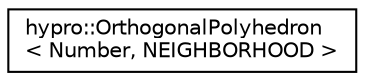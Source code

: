 digraph "Graphical Class Hierarchy"
{
  edge [fontname="Helvetica",fontsize="10",labelfontname="Helvetica",labelfontsize="10"];
  node [fontname="Helvetica",fontsize="10",shape=record];
  rankdir="LR";
  Node1 [label="hypro::OrthogonalPolyhedron\l\< Number, NEIGHBORHOOD \>",height=0.2,width=0.4,color="black", fillcolor="white", style="filled",URL="$classhypro_1_1OrthogonalPolyhedron.html",tooltip="Specialization of orthogonal polyhedra by the neighborhood representation. "];
}
